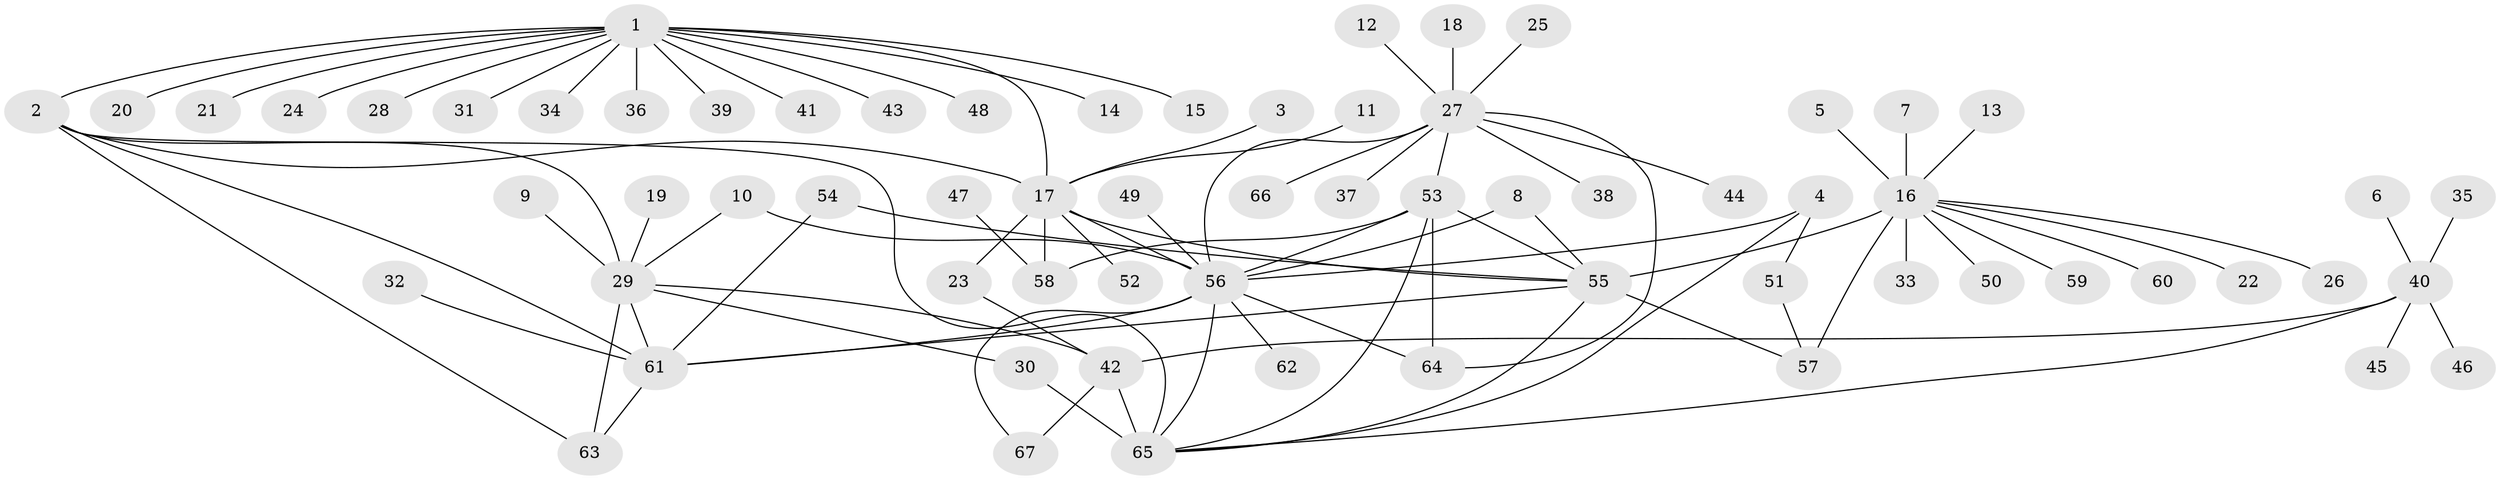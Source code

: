 // original degree distribution, {7: 0.06015037593984962, 9: 0.015037593984962405, 10: 0.05263157894736842, 14: 0.007518796992481203, 11: 0.03759398496240601, 8: 0.03007518796992481, 6: 0.015037593984962405, 5: 0.007518796992481203, 1: 0.6015037593984962, 4: 0.015037593984962405, 3: 0.03007518796992481, 2: 0.12781954887218044}
// Generated by graph-tools (version 1.1) at 2025/02/03/09/25 03:02:34]
// undirected, 67 vertices, 91 edges
graph export_dot {
graph [start="1"]
  node [color=gray90,style=filled];
  1;
  2;
  3;
  4;
  5;
  6;
  7;
  8;
  9;
  10;
  11;
  12;
  13;
  14;
  15;
  16;
  17;
  18;
  19;
  20;
  21;
  22;
  23;
  24;
  25;
  26;
  27;
  28;
  29;
  30;
  31;
  32;
  33;
  34;
  35;
  36;
  37;
  38;
  39;
  40;
  41;
  42;
  43;
  44;
  45;
  46;
  47;
  48;
  49;
  50;
  51;
  52;
  53;
  54;
  55;
  56;
  57;
  58;
  59;
  60;
  61;
  62;
  63;
  64;
  65;
  66;
  67;
  1 -- 2 [weight=4.0];
  1 -- 14 [weight=1.0];
  1 -- 15 [weight=1.0];
  1 -- 17 [weight=4.0];
  1 -- 20 [weight=1.0];
  1 -- 21 [weight=1.0];
  1 -- 24 [weight=1.0];
  1 -- 28 [weight=1.0];
  1 -- 31 [weight=1.0];
  1 -- 34 [weight=1.0];
  1 -- 36 [weight=1.0];
  1 -- 39 [weight=1.0];
  1 -- 41 [weight=1.0];
  1 -- 43 [weight=1.0];
  1 -- 48 [weight=1.0];
  2 -- 17 [weight=1.0];
  2 -- 29 [weight=3.0];
  2 -- 61 [weight=1.0];
  2 -- 63 [weight=1.0];
  2 -- 65 [weight=1.0];
  3 -- 17 [weight=1.0];
  4 -- 51 [weight=1.0];
  4 -- 56 [weight=1.0];
  4 -- 65 [weight=1.0];
  5 -- 16 [weight=1.0];
  6 -- 40 [weight=1.0];
  7 -- 16 [weight=1.0];
  8 -- 55 [weight=1.0];
  8 -- 56 [weight=1.0];
  9 -- 29 [weight=1.0];
  10 -- 29 [weight=1.0];
  10 -- 56 [weight=1.0];
  11 -- 17 [weight=1.0];
  12 -- 27 [weight=1.0];
  13 -- 16 [weight=1.0];
  16 -- 22 [weight=1.0];
  16 -- 26 [weight=1.0];
  16 -- 33 [weight=1.0];
  16 -- 50 [weight=1.0];
  16 -- 55 [weight=6.0];
  16 -- 57 [weight=3.0];
  16 -- 59 [weight=1.0];
  16 -- 60 [weight=1.0];
  17 -- 23 [weight=1.0];
  17 -- 52 [weight=1.0];
  17 -- 55 [weight=1.0];
  17 -- 56 [weight=1.0];
  17 -- 58 [weight=1.0];
  18 -- 27 [weight=1.0];
  19 -- 29 [weight=1.0];
  23 -- 42 [weight=1.0];
  25 -- 27 [weight=1.0];
  27 -- 37 [weight=1.0];
  27 -- 38 [weight=1.0];
  27 -- 44 [weight=1.0];
  27 -- 53 [weight=2.0];
  27 -- 56 [weight=4.0];
  27 -- 64 [weight=2.0];
  27 -- 66 [weight=1.0];
  29 -- 30 [weight=1.0];
  29 -- 42 [weight=1.0];
  29 -- 61 [weight=3.0];
  29 -- 63 [weight=3.0];
  30 -- 65 [weight=1.0];
  32 -- 61 [weight=1.0];
  35 -- 40 [weight=1.0];
  40 -- 42 [weight=3.0];
  40 -- 45 [weight=1.0];
  40 -- 46 [weight=1.0];
  40 -- 65 [weight=2.0];
  42 -- 65 [weight=6.0];
  42 -- 67 [weight=1.0];
  47 -- 58 [weight=1.0];
  49 -- 56 [weight=1.0];
  51 -- 57 [weight=1.0];
  53 -- 55 [weight=1.0];
  53 -- 56 [weight=2.0];
  53 -- 58 [weight=1.0];
  53 -- 64 [weight=1.0];
  53 -- 65 [weight=1.0];
  54 -- 55 [weight=1.0];
  54 -- 61 [weight=1.0];
  55 -- 57 [weight=2.0];
  55 -- 61 [weight=1.0];
  55 -- 65 [weight=1.0];
  56 -- 61 [weight=1.0];
  56 -- 62 [weight=1.0];
  56 -- 64 [weight=2.0];
  56 -- 65 [weight=1.0];
  56 -- 67 [weight=1.0];
  61 -- 63 [weight=1.0];
}
